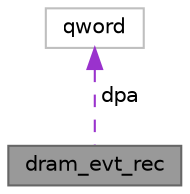 digraph "dram_evt_rec"
{
 // LATEX_PDF_SIZE
  bgcolor="transparent";
  edge [fontname=Helvetica,fontsize=10,labelfontname=Helvetica,labelfontsize=10];
  node [fontname=Helvetica,fontsize=10,shape=box,height=0.2,width=0.4];
  Node1 [label="dram_evt_rec",height=0.2,width=0.4,color="gray40", fillcolor="grey60", style="filled", fontcolor="black",tooltip=" "];
  Node2 -> Node1 [dir="back",color="darkorchid3",style="dashed",label=" dpa" ];
  Node2 [label="qword",height=0.2,width=0.4,color="grey75", fillcolor="white", style="filled",URL="$unionqword.html",tooltip=" "];
}
